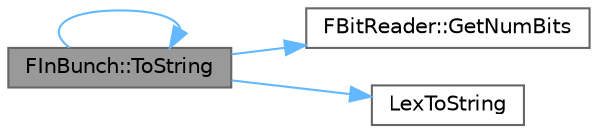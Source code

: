 digraph "FInBunch::ToString"
{
 // INTERACTIVE_SVG=YES
 // LATEX_PDF_SIZE
  bgcolor="transparent";
  edge [fontname=Helvetica,fontsize=10,labelfontname=Helvetica,labelfontsize=10];
  node [fontname=Helvetica,fontsize=10,shape=box,height=0.2,width=0.4];
  rankdir="LR";
  Node1 [id="Node000001",label="FInBunch::ToString",height=0.2,width=0.4,color="gray40", fillcolor="grey60", style="filled", fontcolor="black",tooltip=" "];
  Node1 -> Node2 [id="edge1_Node000001_Node000002",color="steelblue1",style="solid",tooltip=" "];
  Node2 [id="Node000002",label="FBitReader::GetNumBits",height=0.2,width=0.4,color="grey40", fillcolor="white", style="filled",URL="$d8/d4a/structFBitReader.html#aeac85cc9e4232fd654e572cf2cb3d492",tooltip=" "];
  Node1 -> Node3 [id="edge2_Node000001_Node000003",color="steelblue1",style="solid",tooltip=" "];
  Node3 [id="Node000003",label="LexToString",height=0.2,width=0.4,color="grey40", fillcolor="white", style="filled",URL="$d2/de7/MetasoundFrontendDocument_8h.html#aa10724c394a22c4d59419d058c863548",tooltip=" "];
  Node1 -> Node1 [id="edge3_Node000001_Node000001",color="steelblue1",style="solid",tooltip=" "];
}
